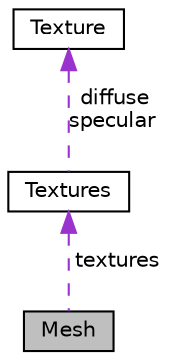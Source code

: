 digraph "Mesh"
{
 // LATEX_PDF_SIZE
  edge [fontname="Helvetica",fontsize="10",labelfontname="Helvetica",labelfontsize="10"];
  node [fontname="Helvetica",fontsize="10",shape=record];
  Node1 [label="Mesh",height=0.2,width=0.4,color="black", fillcolor="grey75", style="filled", fontcolor="black",tooltip="The Mesh class contains 3 GLuint attributs, a vector vertices, a vector of indices and a instance of ..."];
  Node2 -> Node1 [dir="back",color="darkorchid3",fontsize="10",style="dashed",label=" textures" ,fontname="Helvetica"];
  Node2 [label="Textures",height=0.2,width=0.4,color="black", fillcolor="white", style="filled",URL="$d1/dda/struct_textures.html",tooltip="The Textures structure contains 2 different textures and a shininess value."];
  Node3 -> Node2 [dir="back",color="darkorchid3",fontsize="10",style="dashed",label=" diffuse\nspecular" ,fontname="Helvetica"];
  Node3 [label="Texture",height=0.2,width=0.4,color="black", fillcolor="white", style="filled",URL="$d2/d7f/class_texture.html",tooltip=" "];
}
